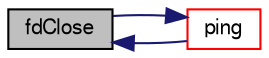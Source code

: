 digraph "fdClose"
{
  bgcolor="transparent";
  edge [fontname="FreeSans",fontsize="10",labelfontname="FreeSans",labelfontsize="10"];
  node [fontname="FreeSans",fontsize="10",shape=record];
  rankdir="LR";
  Node107288 [label="fdClose",height=0.2,width=0.4,color="black", fillcolor="grey75", style="filled", fontcolor="black"];
  Node107288 -> Node107289 [dir="back",color="midnightblue",fontsize="10",style="solid",fontname="FreeSans"];
  Node107289 [label="ping",height=0.2,width=0.4,color="red",URL="$a21124.html#aa08c9d46bf04725aee4bc67ce02b2759",tooltip="Check if machine is up by pinging given port. "];
  Node107289 -> Node107288 [dir="back",color="midnightblue",fontsize="10",style="solid",fontname="FreeSans"];
}
